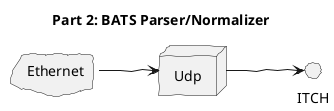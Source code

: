 @startuml Part Two

title Part 2: BATS Parser/Normalizer

skinparam handwritten true
left to right direction

skinparam cloud {
    handwritten false
}

' BATS/NASDAQ
' PITCH/ITCH
' data is in the form of:
'   one byte per cycle
'   eight bytes per cycle

cloud Ethernet
node Udp

Ethernet --> Udp
Udp --> ITCH

@enduml